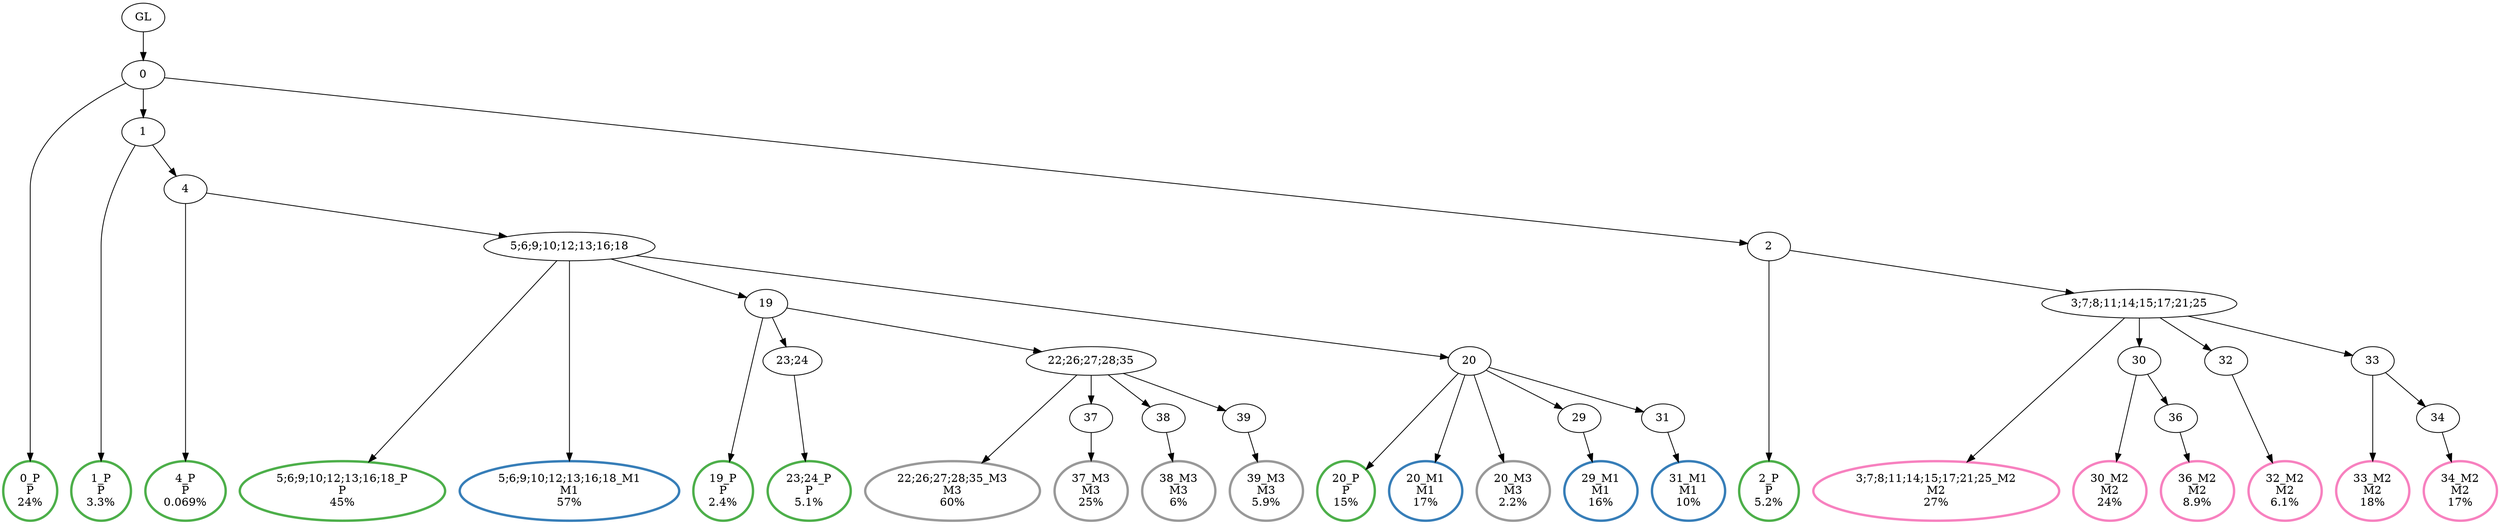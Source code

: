 digraph T {
	{
		rank=same
		41 [penwidth=3,colorscheme=set19,color=3,label="0_P\nP\n24%"]
		39 [penwidth=3,colorscheme=set19,color=3,label="1_P\nP\n3.3%"]
		37 [penwidth=3,colorscheme=set19,color=3,label="4_P\nP\n0.069%"]
		35 [penwidth=3,colorscheme=set19,color=3,label="5;6;9;10;12;13;16;18_P\nP\n45%"]
		33 [penwidth=3,colorscheme=set19,color=3,label="19_P\nP\n2.4%"]
		31 [penwidth=3,colorscheme=set19,color=3,label="23;24_P\nP\n5.1%"]
		29 [penwidth=3,colorscheme=set19,color=3,label="20_P\nP\n15%"]
		27 [penwidth=3,colorscheme=set19,color=3,label="2_P\nP\n5.2%"]
		26 [penwidth=3,colorscheme=set19,color=2,label="5;6;9;10;12;13;16;18_M1\nM1\n57%"]
		25 [penwidth=3,colorscheme=set19,color=2,label="20_M1\nM1\n17%"]
		23 [penwidth=3,colorscheme=set19,color=2,label="29_M1\nM1\n16%"]
		21 [penwidth=3,colorscheme=set19,color=2,label="31_M1\nM1\n10%"]
		19 [penwidth=3,colorscheme=set19,color=8,label="3;7;8;11;14;15;17;21;25_M2\nM2\n27%"]
		17 [penwidth=3,colorscheme=set19,color=8,label="30_M2\nM2\n24%"]
		15 [penwidth=3,colorscheme=set19,color=8,label="36_M2\nM2\n8.9%"]
		13 [penwidth=3,colorscheme=set19,color=8,label="32_M2\nM2\n6.1%"]
		11 [penwidth=3,colorscheme=set19,color=8,label="33_M2\nM2\n18%"]
		9 [penwidth=3,colorscheme=set19,color=8,label="34_M2\nM2\n17%"]
		7 [penwidth=3,colorscheme=set19,color=9,label="22;26;27;28;35_M3\nM3\n60%"]
		5 [penwidth=3,colorscheme=set19,color=9,label="37_M3\nM3\n25%"]
		3 [penwidth=3,colorscheme=set19,color=9,label="38_M3\nM3\n6%"]
		1 [penwidth=3,colorscheme=set19,color=9,label="39_M3\nM3\n5.9%"]
		0 [penwidth=3,colorscheme=set19,color=9,label="20_M3\nM3\n2.2%"]
	}
	43 [label="GL"]
	42 [label="0"]
	40 [label="1"]
	38 [label="4"]
	36 [label="5;6;9;10;12;13;16;18"]
	34 [label="19"]
	32 [label="23;24"]
	30 [label="20"]
	28 [label="2"]
	24 [label="29"]
	22 [label="31"]
	20 [label="3;7;8;11;14;15;17;21;25"]
	18 [label="30"]
	16 [label="36"]
	14 [label="32"]
	12 [label="33"]
	10 [label="34"]
	8 [label="22;26;27;28;35"]
	6 [label="37"]
	4 [label="38"]
	2 [label="39"]
	43 -> 42
	42 -> 41
	42 -> 40
	42 -> 28
	40 -> 39
	40 -> 38
	38 -> 37
	38 -> 36
	36 -> 35
	36 -> 34
	36 -> 30
	36 -> 26
	34 -> 33
	34 -> 32
	34 -> 8
	32 -> 31
	30 -> 29
	30 -> 25
	30 -> 24
	30 -> 22
	30 -> 0
	28 -> 27
	28 -> 20
	24 -> 23
	22 -> 21
	20 -> 19
	20 -> 18
	20 -> 14
	20 -> 12
	18 -> 17
	18 -> 16
	16 -> 15
	14 -> 13
	12 -> 11
	12 -> 10
	10 -> 9
	8 -> 7
	8 -> 6
	8 -> 4
	8 -> 2
	6 -> 5
	4 -> 3
	2 -> 1
}
